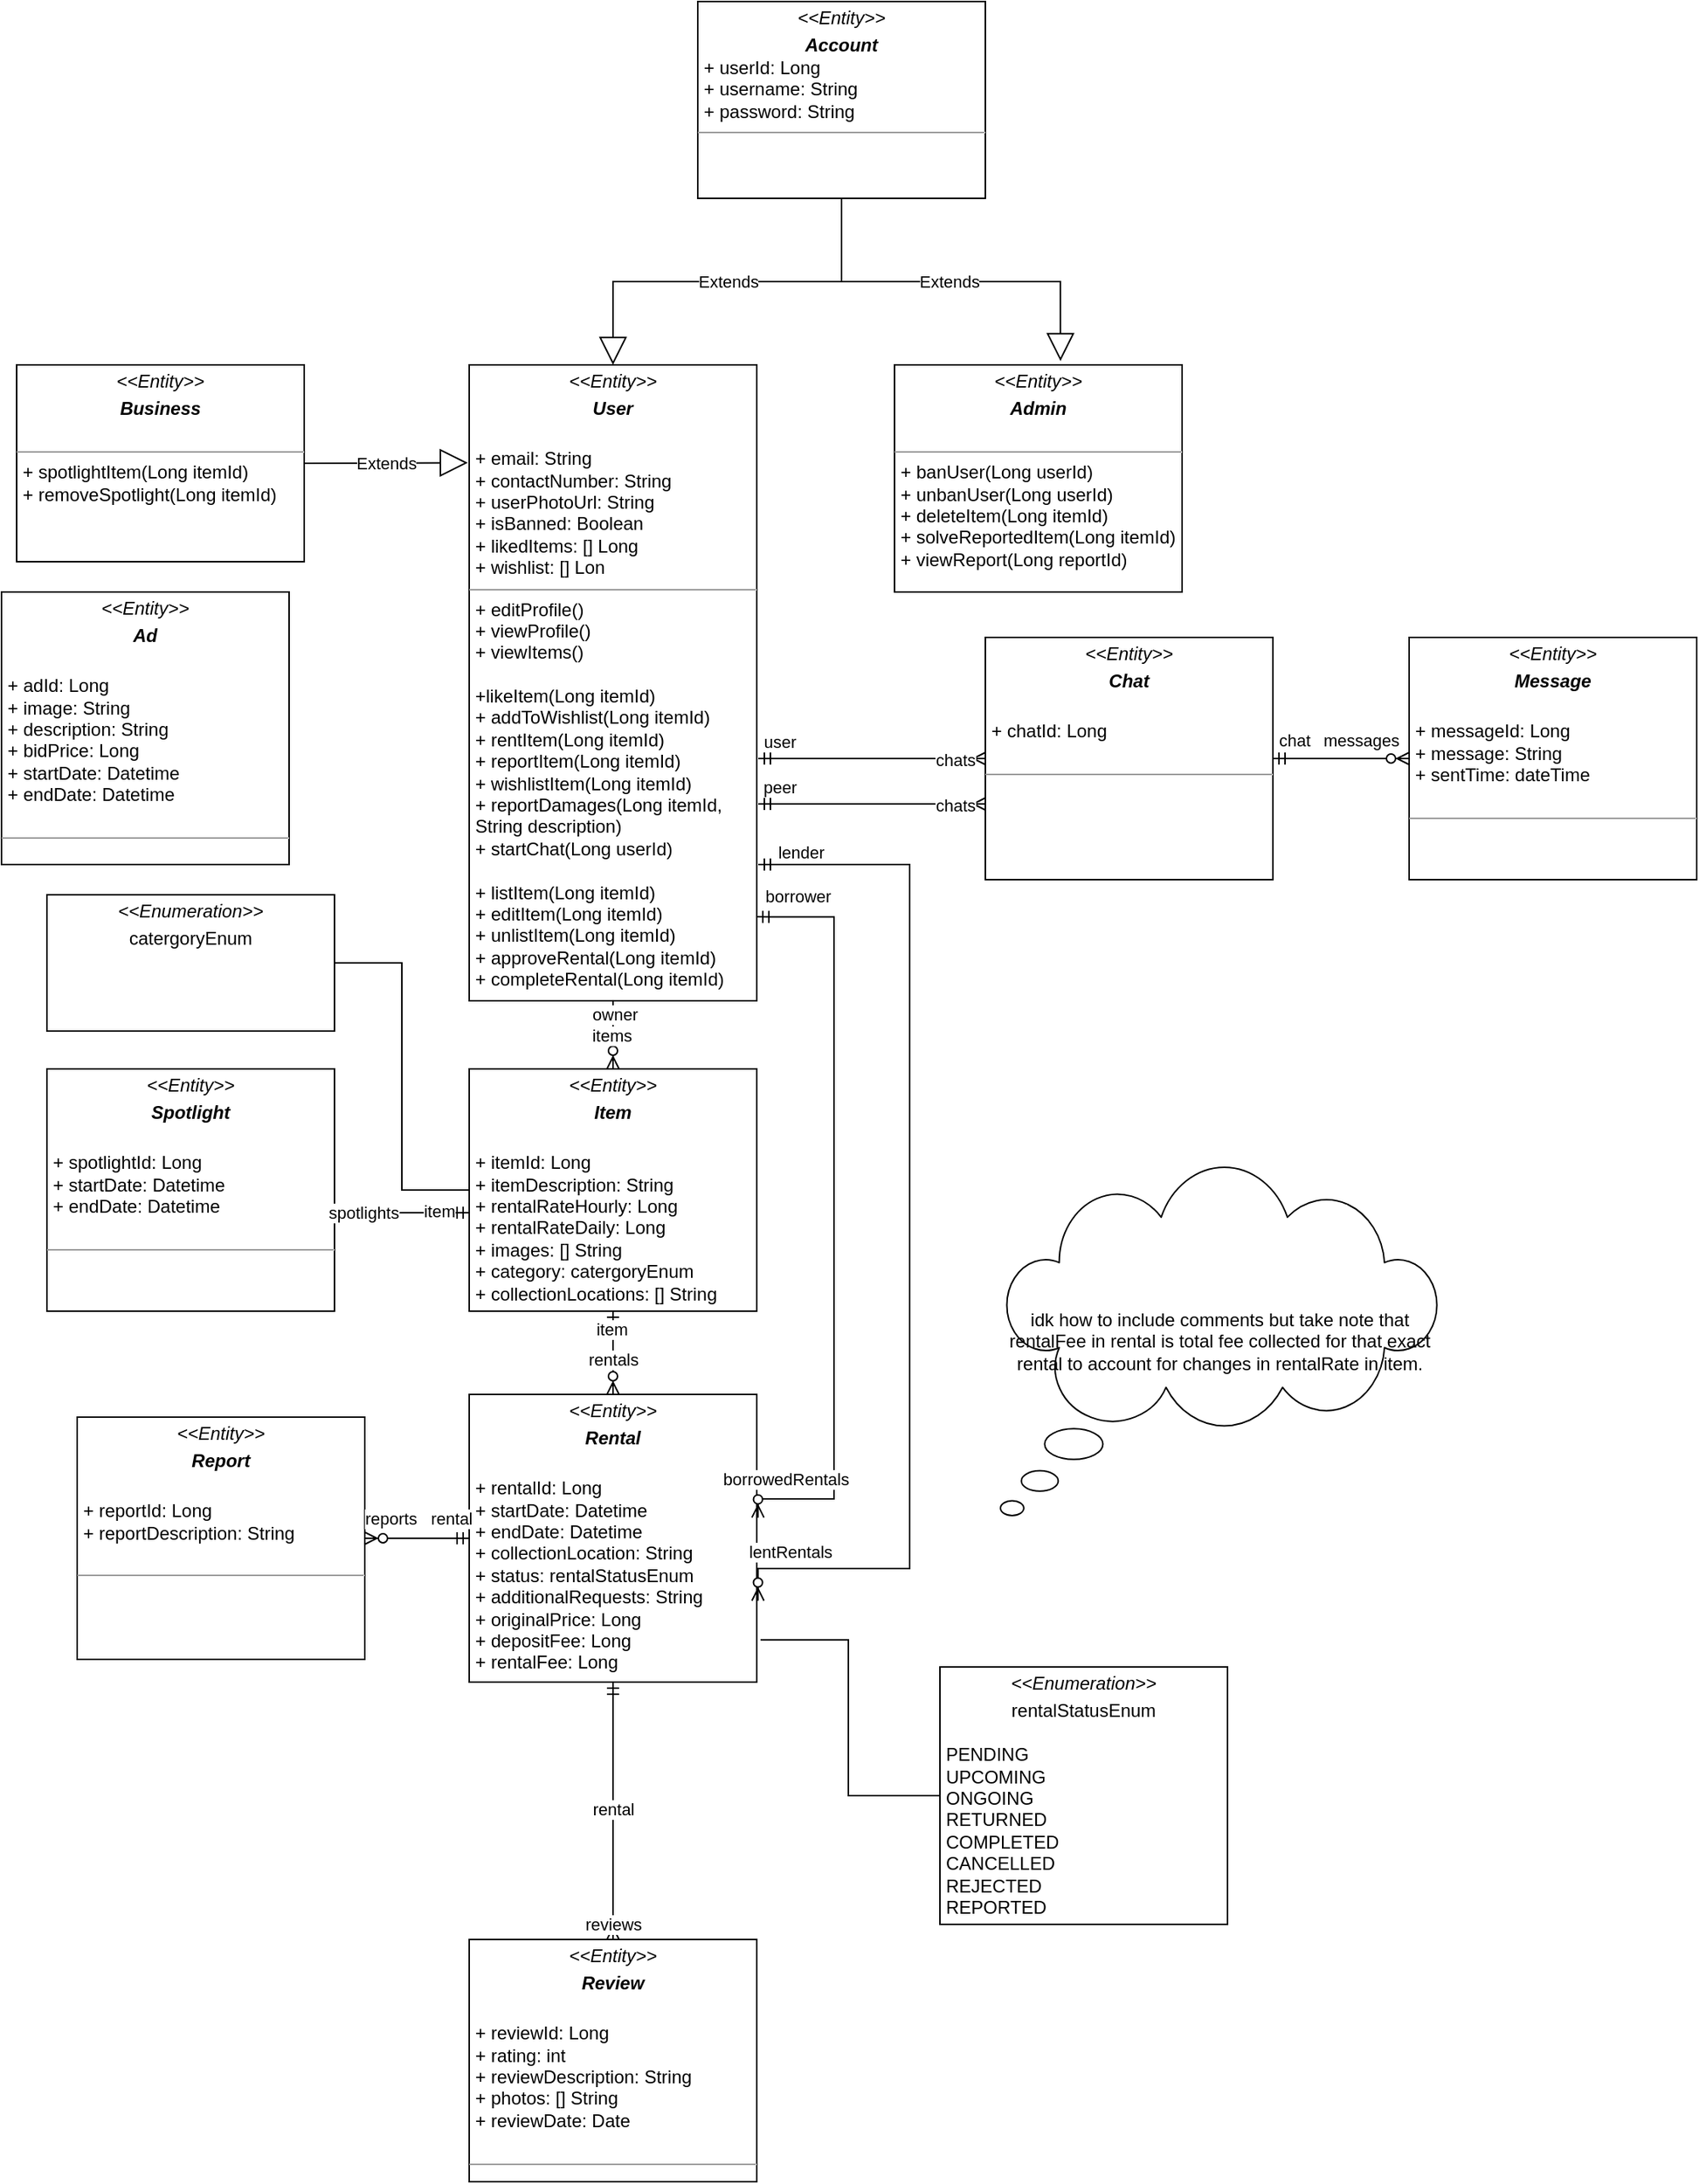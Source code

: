 <mxfile version="21.7.1" type="github">
  <diagram id="C5RBs43oDa-KdzZeNtuy" name="Page-1">
    <mxGraphModel dx="1674" dy="1965" grid="1" gridSize="10" guides="1" tooltips="1" connect="1" arrows="1" fold="1" page="1" pageScale="1" pageWidth="827" pageHeight="1169" math="0" shadow="0">
      <root>
        <mxCell id="WIyWlLk6GJQsqaUBKTNV-0" />
        <mxCell id="WIyWlLk6GJQsqaUBKTNV-1" parent="WIyWlLk6GJQsqaUBKTNV-0" />
        <mxCell id="IoAoWeGx2JLnAM5umBNJ-0" value="&lt;p style=&quot;margin:0px;margin-top:4px;text-align:center;&quot;&gt;&lt;i&gt;&amp;lt;&amp;lt;Entity&amp;gt;&amp;gt;&lt;/i&gt;&lt;/p&gt;&lt;p style=&quot;margin:0px;margin-top:4px;text-align:center;&quot;&gt;&lt;i&gt;&lt;b&gt;User&lt;/b&gt;&lt;/i&gt;&lt;br&gt;&lt;/p&gt;&lt;p style=&quot;margin:0px;margin-top:4px;text-align:center;&quot;&gt;&lt;br&gt;&lt;/p&gt;&lt;p style=&quot;margin:0px;margin-left:4px;&quot;&gt;+ email: String&lt;/p&gt;&lt;p style=&quot;margin:0px;margin-left:4px;&quot;&gt;+ contactNumber: String&lt;/p&gt;&lt;p style=&quot;margin:0px;margin-left:4px;&quot;&gt;+ userPhotoUrl: String&lt;/p&gt;&lt;p style=&quot;margin:0px;margin-left:4px;&quot;&gt;+ isBanned: Boolean&lt;/p&gt;&lt;p style=&quot;margin:0px;margin-left:4px;&quot;&gt;+ likedItems: [] Long&lt;/p&gt;&lt;p style=&quot;margin:0px;margin-left:4px;&quot;&gt;+ wishlist: [] Lon&lt;/p&gt;&lt;hr size=&quot;1&quot;&gt;&lt;p style=&quot;margin:0px;margin-left:4px;&quot;&gt;+ editProfile()&lt;/p&gt;&lt;p style=&quot;margin:0px;margin-left:4px;&quot;&gt;+ viewProfile()&lt;/p&gt;&lt;p style=&quot;margin:0px;margin-left:4px;&quot;&gt;+ viewItems()&lt;/p&gt;&lt;p style=&quot;margin:0px;margin-left:4px;&quot;&gt;&lt;br&gt;&lt;/p&gt;&lt;p style=&quot;margin:0px;margin-left:4px;&quot;&gt;+likeItem(Long itemId)&lt;/p&gt;&lt;p style=&quot;margin:0px;margin-left:4px;&quot;&gt;+ addToWishlist(Long itemId)&lt;/p&gt;&lt;p style=&quot;margin:0px;margin-left:4px;&quot;&gt;+ rentItem(Long itemId)&lt;/p&gt;&lt;p style=&quot;margin:0px;margin-left:4px;&quot;&gt;+ reportItem(Long itemId)&lt;/p&gt;&lt;p style=&quot;margin:0px;margin-left:4px;&quot;&gt;+ wishlistItem(Long itemId)&lt;/p&gt;&lt;p style=&quot;margin:0px;margin-left:4px;&quot;&gt;+ reportDamages(Long itemId, String description)&lt;/p&gt;&lt;p style=&quot;margin:0px;margin-left:4px;&quot;&gt;+ startChat(Long userId)&lt;/p&gt;&lt;p style=&quot;margin:0px;margin-left:4px;&quot;&gt;&lt;br&gt;&lt;/p&gt;&lt;p style=&quot;margin:0px;margin-left:4px;&quot;&gt;+ listItem(Long itemId)&lt;/p&gt;&lt;p style=&quot;margin:0px;margin-left:4px;&quot;&gt;+ editItem(Long itemId)&lt;/p&gt;&lt;p style=&quot;margin:0px;margin-left:4px;&quot;&gt;+ unlistItem(Long itemId)&lt;/p&gt;&lt;p style=&quot;margin:0px;margin-left:4px;&quot;&gt;+ approveRental(Long itemId)&lt;/p&gt;&lt;p style=&quot;margin:0px;margin-left:4px;&quot;&gt;+ completeRental(Long itemId)&lt;br&gt;&lt;/p&gt;&lt;p style=&quot;margin:0px;margin-left:4px;&quot;&gt;&lt;br&gt;&lt;/p&gt;" style="verticalAlign=top;align=left;overflow=fill;fontSize=12;fontFamily=Helvetica;html=1;whiteSpace=wrap;" parent="WIyWlLk6GJQsqaUBKTNV-1" vertex="1">
          <mxGeometry x="319" y="40" width="190" height="420" as="geometry" />
        </mxCell>
        <mxCell id="IoAoWeGx2JLnAM5umBNJ-1" value="&lt;p style=&quot;margin:0px;margin-top:4px;text-align:center;&quot;&gt;&lt;i&gt;&amp;lt;&amp;lt;Entity&amp;gt;&amp;gt;&lt;/i&gt;&lt;/p&gt;&lt;p style=&quot;margin:0px;margin-top:4px;text-align:center;&quot;&gt;&lt;i&gt;&lt;b&gt;Business&lt;/b&gt;&lt;/i&gt;&lt;br&gt;&lt;/p&gt;&lt;p style=&quot;margin:0px;margin-left:4px;&quot;&gt;&lt;br&gt;&lt;/p&gt;&lt;hr size=&quot;1&quot;&gt;&lt;p style=&quot;margin:0px;margin-left:4px;&quot;&gt;+ spotlightItem(Long itemId)&amp;nbsp;&lt;/p&gt;&lt;p style=&quot;margin:0px;margin-left:4px;&quot;&gt;+ removeSpotlight(Long itemId)&lt;/p&gt;&lt;p style=&quot;margin:0px;margin-left:4px;&quot;&gt;&lt;br&gt;&lt;/p&gt;" style="verticalAlign=top;align=left;overflow=fill;fontSize=12;fontFamily=Helvetica;html=1;whiteSpace=wrap;" parent="WIyWlLk6GJQsqaUBKTNV-1" vertex="1">
          <mxGeometry x="20" y="40" width="190" height="130" as="geometry" />
        </mxCell>
        <mxCell id="IoAoWeGx2JLnAM5umBNJ-2" value="Extends" style="endArrow=block;endSize=16;endFill=0;html=1;rounded=0;exitX=1;exitY=0.5;exitDx=0;exitDy=0;entryX=-0.005;entryY=0.154;entryDx=0;entryDy=0;entryPerimeter=0;" parent="WIyWlLk6GJQsqaUBKTNV-1" source="IoAoWeGx2JLnAM5umBNJ-1" target="IoAoWeGx2JLnAM5umBNJ-0" edge="1">
          <mxGeometry width="160" relative="1" as="geometry">
            <mxPoint x="220" y="104.71" as="sourcePoint" />
            <mxPoint x="380" y="104.71" as="targetPoint" />
          </mxGeometry>
        </mxCell>
        <mxCell id="IoAoWeGx2JLnAM5umBNJ-7" value="&lt;p style=&quot;margin:0px;margin-top:4px;text-align:center;&quot;&gt;&lt;i&gt;&amp;lt;&amp;lt;Entity&amp;gt;&amp;gt;&lt;/i&gt;&lt;/p&gt;&lt;p style=&quot;margin:0px;margin-top:4px;text-align:center;&quot;&gt;&lt;i&gt;&lt;b&gt;Account&lt;/b&gt;&lt;/i&gt;&lt;br&gt;&lt;/p&gt;&lt;p style=&quot;border-color: var(--border-color); margin: 0px 0px 0px 4px;&quot;&gt;+ userId: Long&lt;br style=&quot;border-color: var(--border-color);&quot;&gt;+ username: String&lt;/p&gt;&lt;p style=&quot;border-color: var(--border-color); margin: 0px 0px 0px 4px;&quot;&gt;+ password: String&lt;/p&gt;&lt;hr size=&quot;1&quot;&gt;&lt;p style=&quot;margin:0px;margin-left:4px;&quot;&gt;&lt;br&gt;&lt;/p&gt;" style="verticalAlign=top;align=left;overflow=fill;fontSize=12;fontFamily=Helvetica;html=1;whiteSpace=wrap;" parent="WIyWlLk6GJQsqaUBKTNV-1" vertex="1">
          <mxGeometry x="470" y="-200" width="190" height="130" as="geometry" />
        </mxCell>
        <mxCell id="IoAoWeGx2JLnAM5umBNJ-8" value="Extends" style="endArrow=block;endSize=16;endFill=0;html=1;rounded=0;exitX=0.5;exitY=1;exitDx=0;exitDy=0;entryX=0.5;entryY=0;entryDx=0;entryDy=0;edgeStyle=orthogonalEdgeStyle;" parent="WIyWlLk6GJQsqaUBKTNV-1" source="IoAoWeGx2JLnAM5umBNJ-7" target="IoAoWeGx2JLnAM5umBNJ-0" edge="1">
          <mxGeometry width="160" relative="1" as="geometry">
            <mxPoint x="600" y="60" as="sourcePoint" />
            <mxPoint x="760" y="60" as="targetPoint" />
            <Array as="points">
              <mxPoint x="565" y="-15" />
              <mxPoint x="414" y="-15" />
            </Array>
          </mxGeometry>
        </mxCell>
        <mxCell id="IoAoWeGx2JLnAM5umBNJ-10" value="&lt;p style=&quot;margin:0px;margin-top:4px;text-align:center;&quot;&gt;&lt;i&gt;&amp;lt;&amp;lt;Entity&amp;gt;&amp;gt;&lt;/i&gt;&lt;/p&gt;&lt;p style=&quot;margin:0px;margin-top:4px;text-align:center;&quot;&gt;&lt;i&gt;&lt;b&gt;Admin&lt;/b&gt;&lt;/i&gt;&lt;br&gt;&lt;/p&gt;&lt;p style=&quot;border-color: var(--border-color); margin: 0px 0px 0px 4px;&quot;&gt;&lt;br&gt;&lt;/p&gt;&lt;hr size=&quot;1&quot;&gt;&lt;p style=&quot;margin:0px;margin-left:4px;&quot;&gt;+ banUser(Long userId)&lt;/p&gt;&lt;p style=&quot;margin:0px;margin-left:4px;&quot;&gt;+ unbanUser(Long userId)&lt;/p&gt;&lt;p style=&quot;margin:0px;margin-left:4px;&quot;&gt;+ deleteItem(Long itemId)&lt;/p&gt;&lt;p style=&quot;margin:0px;margin-left:4px;&quot;&gt;+ solveReportedItem(Long itemId)&lt;/p&gt;&lt;p style=&quot;margin:0px;margin-left:4px;&quot;&gt;+ viewReport(Long reportId)&lt;/p&gt;" style="verticalAlign=top;align=left;overflow=fill;fontSize=12;fontFamily=Helvetica;html=1;whiteSpace=wrap;" parent="WIyWlLk6GJQsqaUBKTNV-1" vertex="1">
          <mxGeometry x="600" y="40" width="190" height="150" as="geometry" />
        </mxCell>
        <mxCell id="IoAoWeGx2JLnAM5umBNJ-12" value="Extends" style="endArrow=block;endSize=16;endFill=0;html=1;rounded=0;exitX=0.5;exitY=1;exitDx=0;exitDy=0;edgeStyle=orthogonalEdgeStyle;entryX=0.577;entryY=-0.017;entryDx=0;entryDy=0;entryPerimeter=0;" parent="WIyWlLk6GJQsqaUBKTNV-1" source="IoAoWeGx2JLnAM5umBNJ-7" target="IoAoWeGx2JLnAM5umBNJ-10" edge="1">
          <mxGeometry width="160" relative="1" as="geometry">
            <mxPoint x="614" y="-60" as="sourcePoint" />
            <mxPoint x="910" y="-80" as="targetPoint" />
          </mxGeometry>
        </mxCell>
        <mxCell id="IoAoWeGx2JLnAM5umBNJ-15" value="&lt;p style=&quot;margin:0px;margin-top:4px;text-align:center;&quot;&gt;&lt;i&gt;&amp;lt;&amp;lt;Entity&amp;gt;&amp;gt;&lt;/i&gt;&lt;/p&gt;&lt;p style=&quot;margin:0px;margin-top:4px;text-align:center;&quot;&gt;&lt;i&gt;&lt;b&gt;Item&lt;/b&gt;&lt;/i&gt;&lt;br&gt;&lt;/p&gt;&lt;p style=&quot;margin:0px;margin-top:4px;text-align:center;&quot;&gt;&lt;br&gt;&lt;/p&gt;&lt;p style=&quot;margin:0px;margin-left:4px;&quot;&gt;+ itemId: Long&lt;br&gt;&lt;/p&gt;&lt;p style=&quot;margin:0px;margin-left:4px;&quot;&gt;+ itemDescription: String&lt;/p&gt;&lt;p style=&quot;margin:0px;margin-left:4px;&quot;&gt;+ rentalRateHourly: Long&lt;/p&gt;&lt;p style=&quot;margin:0px;margin-left:4px;&quot;&gt;+ rentalRateDaily: Long&lt;/p&gt;&lt;p style=&quot;margin:0px;margin-left:4px;&quot;&gt;+ images: [] String&lt;/p&gt;&lt;p style=&quot;margin:0px;margin-left:4px;&quot;&gt;+ category: catergoryEnum&lt;/p&gt;&lt;p style=&quot;margin:0px;margin-left:4px;&quot;&gt;+ collectionLocations: [] String&lt;/p&gt;&lt;p style=&quot;margin:0px;margin-left:4px;&quot;&gt;&lt;br&gt;&lt;/p&gt;&lt;p style=&quot;margin:0px;margin-left:4px;&quot;&gt;&lt;br&gt;&lt;/p&gt;&lt;hr size=&quot;1&quot;&gt;&lt;p style=&quot;margin:0px;margin-left:4px;&quot;&gt;&lt;br&gt;&lt;/p&gt;" style="verticalAlign=top;align=left;overflow=fill;fontSize=12;fontFamily=Helvetica;html=1;whiteSpace=wrap;" parent="WIyWlLk6GJQsqaUBKTNV-1" vertex="1">
          <mxGeometry x="319" y="505" width="190" height="160" as="geometry" />
        </mxCell>
        <mxCell id="IoAoWeGx2JLnAM5umBNJ-16" value="" style="fontSize=12;html=1;endArrow=ERzeroToMany;startArrow=ERmandOne;rounded=0;exitX=0.5;exitY=1;exitDx=0;exitDy=0;" parent="WIyWlLk6GJQsqaUBKTNV-1" source="IoAoWeGx2JLnAM5umBNJ-0" target="IoAoWeGx2JLnAM5umBNJ-15" edge="1">
          <mxGeometry width="100" height="100" relative="1" as="geometry">
            <mxPoint x="580" y="540" as="sourcePoint" />
            <mxPoint x="480" y="460" as="targetPoint" />
          </mxGeometry>
        </mxCell>
        <mxCell id="hqVbojERAOvoJ-H1Dq5f-6" value="owner" style="edgeLabel;html=1;align=center;verticalAlign=middle;resizable=0;points=[];" parent="IoAoWeGx2JLnAM5umBNJ-16" vertex="1" connectable="0">
          <mxGeometry x="-0.59" y="1" relative="1" as="geometry">
            <mxPoint as="offset" />
          </mxGeometry>
        </mxCell>
        <mxCell id="hqVbojERAOvoJ-H1Dq5f-7" value="items" style="edgeLabel;html=1;align=center;verticalAlign=middle;resizable=0;points=[];" parent="IoAoWeGx2JLnAM5umBNJ-16" vertex="1" connectable="0">
          <mxGeometry x="0.032" y="-1" relative="1" as="geometry">
            <mxPoint as="offset" />
          </mxGeometry>
        </mxCell>
        <mxCell id="IoAoWeGx2JLnAM5umBNJ-17" value="" style="fontSize=12;html=1;endArrow=ERzeroToMany;startArrow=ERmandOne;rounded=0;exitX=0.5;exitY=1;exitDx=0;exitDy=0;entryX=0.5;entryY=0;entryDx=0;entryDy=0;" parent="WIyWlLk6GJQsqaUBKTNV-1" source="IoAoWeGx2JLnAM5umBNJ-19" target="IoAoWeGx2JLnAM5umBNJ-18" edge="1">
          <mxGeometry width="100" height="100" relative="1" as="geometry">
            <mxPoint x="130" y="540" as="sourcePoint" />
            <mxPoint x="230" y="440" as="targetPoint" />
          </mxGeometry>
        </mxCell>
        <mxCell id="hqVbojERAOvoJ-H1Dq5f-0" value="rental" style="edgeLabel;html=1;align=center;verticalAlign=middle;resizable=0;points=[];" parent="IoAoWeGx2JLnAM5umBNJ-17" vertex="1" connectable="0">
          <mxGeometry x="-0.566" relative="1" as="geometry">
            <mxPoint y="47" as="offset" />
          </mxGeometry>
        </mxCell>
        <mxCell id="hqVbojERAOvoJ-H1Dq5f-1" value="reviews" style="edgeLabel;html=1;align=center;verticalAlign=middle;resizable=0;points=[];" parent="IoAoWeGx2JLnAM5umBNJ-17" vertex="1" connectable="0">
          <mxGeometry x="0.372" relative="1" as="geometry">
            <mxPoint y="43" as="offset" />
          </mxGeometry>
        </mxCell>
        <mxCell id="IoAoWeGx2JLnAM5umBNJ-18" value="&lt;p style=&quot;margin:0px;margin-top:4px;text-align:center;&quot;&gt;&lt;i&gt;&amp;lt;&amp;lt;Entity&amp;gt;&amp;gt;&lt;/i&gt;&lt;/p&gt;&lt;p style=&quot;margin:0px;margin-top:4px;text-align:center;&quot;&gt;&lt;b&gt;&lt;i&gt;Review&lt;/i&gt;&lt;/b&gt;&lt;/p&gt;&lt;p style=&quot;margin:0px;margin-top:4px;text-align:center;&quot;&gt;&lt;b&gt;&lt;i&gt;&lt;br&gt;&lt;/i&gt;&lt;/b&gt;&lt;/p&gt;&lt;p style=&quot;margin:0px;margin-left:4px;&quot;&gt;+ reviewId: Long&lt;br&gt;&lt;/p&gt;&lt;p style=&quot;margin:0px;margin-left:4px;&quot;&gt;+ rating: int&lt;/p&gt;&lt;p style=&quot;margin:0px;margin-left:4px;&quot;&gt;+ reviewDescription: String&lt;/p&gt;&lt;p style=&quot;margin:0px;margin-left:4px;&quot;&gt;+ photos: [] String&lt;/p&gt;&lt;p style=&quot;margin:0px;margin-left:4px;&quot;&gt;+ reviewDate: Date&lt;/p&gt;&lt;p style=&quot;margin:0px;margin-left:4px;&quot;&gt;&lt;br&gt;&lt;/p&gt;&lt;hr size=&quot;1&quot;&gt;&lt;p style=&quot;margin:0px;margin-left:4px;&quot;&gt;&lt;br&gt;&lt;/p&gt;" style="verticalAlign=top;align=left;overflow=fill;fontSize=12;fontFamily=Helvetica;html=1;whiteSpace=wrap;" parent="WIyWlLk6GJQsqaUBKTNV-1" vertex="1">
          <mxGeometry x="319" y="1080" width="190" height="160" as="geometry" />
        </mxCell>
        <mxCell id="IoAoWeGx2JLnAM5umBNJ-19" value="&lt;p style=&quot;margin:0px;margin-top:4px;text-align:center;&quot;&gt;&lt;i&gt;&amp;lt;&amp;lt;Entity&amp;gt;&amp;gt;&lt;/i&gt;&lt;/p&gt;&lt;p style=&quot;margin:0px;margin-top:4px;text-align:center;&quot;&gt;&lt;b&gt;&lt;i&gt;Rental&lt;/i&gt;&lt;/b&gt;&lt;/p&gt;&lt;p style=&quot;margin:0px;margin-top:4px;text-align:center;&quot;&gt;&lt;b&gt;&lt;i&gt;&lt;br&gt;&lt;/i&gt;&lt;/b&gt;&lt;/p&gt;&lt;p style=&quot;margin:0px;margin-left:4px;&quot;&gt;+ rentalId: Long&lt;/p&gt;&lt;p style=&quot;margin:0px;margin-left:4px;&quot;&gt;&lt;span style=&quot;background-color: initial;&quot;&gt;+ startDate: Datetime&lt;/span&gt;&lt;br&gt;&lt;/p&gt;&lt;p style=&quot;margin:0px;margin-left:4px;&quot;&gt;+ endDate: Datetime&lt;br&gt;&lt;/p&gt;&lt;p style=&quot;margin:0px;margin-left:4px;&quot;&gt;+ collectionLocation: String&lt;/p&gt;&lt;p style=&quot;margin:0px;margin-left:4px;&quot;&gt;+ status: rentalStatusEnum&lt;/p&gt;&lt;p style=&quot;border-color: var(--border-color); margin: 0px 0px 0px 4px;&quot;&gt;+ additionalRequests: String&lt;/p&gt;&lt;p style=&quot;border-color: var(--border-color); margin: 0px 0px 0px 4px;&quot;&gt;+ originalPrice: Long&lt;/p&gt;&lt;p style=&quot;border-color: var(--border-color); margin: 0px 0px 0px 4px;&quot;&gt;+ depositFee: Long&lt;/p&gt;&lt;p style=&quot;border-color: var(--border-color); margin: 0px 0px 0px 4px;&quot;&gt;+ rentalFee: Long&lt;/p&gt;&lt;p style=&quot;border-color: var(--border-color); margin: 0px 0px 0px 4px;&quot;&gt;&lt;br&gt;&lt;/p&gt;&lt;div&gt;&lt;br&gt;&lt;/div&gt;&lt;hr size=&quot;1&quot;&gt;&lt;p style=&quot;margin:0px;margin-left:4px;&quot;&gt;&lt;br&gt;&lt;/p&gt;" style="verticalAlign=top;align=left;overflow=fill;fontSize=12;fontFamily=Helvetica;html=1;whiteSpace=wrap;" parent="WIyWlLk6GJQsqaUBKTNV-1" vertex="1">
          <mxGeometry x="319" y="720" width="190" height="190" as="geometry" />
        </mxCell>
        <mxCell id="IoAoWeGx2JLnAM5umBNJ-21" value="&lt;p style=&quot;margin:0px;margin-top:4px;text-align:center;&quot;&gt;&lt;i&gt;&amp;lt;&amp;lt;Enumeration&amp;gt;&amp;gt;&lt;/i&gt;&lt;/p&gt;&lt;p style=&quot;margin:0px;margin-top:4px;text-align:center;&quot;&gt;catergoryEnum&lt;br&gt;&lt;/p&gt;&lt;p style=&quot;margin:0px;margin-left:4px;&quot;&gt;&lt;br&gt;&lt;/p&gt;&lt;p style=&quot;margin:0px;margin-left:4px;&quot;&gt;&lt;br&gt;&lt;/p&gt;" style="verticalAlign=top;align=left;overflow=fill;fontSize=12;fontFamily=Helvetica;html=1;whiteSpace=wrap;" parent="WIyWlLk6GJQsqaUBKTNV-1" vertex="1">
          <mxGeometry x="40" y="390" width="190" height="90" as="geometry" />
        </mxCell>
        <mxCell id="IoAoWeGx2JLnAM5umBNJ-22" value="&lt;p style=&quot;margin:0px;margin-top:4px;text-align:center;&quot;&gt;&lt;i&gt;&amp;lt;&amp;lt;Enumeration&amp;gt;&amp;gt;&lt;/i&gt;&lt;/p&gt;&lt;p style=&quot;margin:0px;margin-top:4px;text-align:center;&quot;&gt;rentalStatusEnum&lt;/p&gt;&lt;p style=&quot;margin:0px;margin-left:4px;&quot;&gt;&lt;br&gt;&lt;/p&gt;&lt;p style=&quot;margin:0px;margin-left:4px;&quot;&gt;PENDING&lt;/p&gt;&lt;p style=&quot;margin:0px;margin-left:4px;&quot;&gt;UPCOMING&lt;/p&gt;&lt;p style=&quot;margin:0px;margin-left:4px;&quot;&gt;ONGOING&lt;/p&gt;&lt;p style=&quot;margin:0px;margin-left:4px;&quot;&gt;RETURNED&lt;/p&gt;&lt;p style=&quot;margin:0px;margin-left:4px;&quot;&gt;COMPLETED&lt;/p&gt;&lt;p style=&quot;margin:0px;margin-left:4px;&quot;&gt;CANCELLED&lt;br&gt;&lt;/p&gt;&lt;p style=&quot;margin:0px;margin-left:4px;&quot;&gt;REJECTED&lt;/p&gt;&lt;p style=&quot;margin:0px;margin-left:4px;&quot;&gt;REPORTED&lt;/p&gt;" style="verticalAlign=top;align=left;overflow=fill;fontSize=12;fontFamily=Helvetica;html=1;whiteSpace=wrap;" parent="WIyWlLk6GJQsqaUBKTNV-1" vertex="1">
          <mxGeometry x="630" y="900" width="190" height="170" as="geometry" />
        </mxCell>
        <mxCell id="IoAoWeGx2JLnAM5umBNJ-24" value="" style="fontSize=12;html=1;endArrow=ERzeroToMany;startArrow=ERmandOne;rounded=0;exitX=0.5;exitY=1;exitDx=0;exitDy=0;entryX=0.5;entryY=0;entryDx=0;entryDy=0;" parent="WIyWlLk6GJQsqaUBKTNV-1" source="IoAoWeGx2JLnAM5umBNJ-15" target="IoAoWeGx2JLnAM5umBNJ-19" edge="1">
          <mxGeometry width="100" height="100" relative="1" as="geometry">
            <mxPoint x="329" y="570" as="sourcePoint" />
            <mxPoint x="240" y="570" as="targetPoint" />
          </mxGeometry>
        </mxCell>
        <mxCell id="hqVbojERAOvoJ-H1Dq5f-4" value="item" style="edgeLabel;html=1;align=center;verticalAlign=middle;resizable=0;points=[];" parent="IoAoWeGx2JLnAM5umBNJ-24" vertex="1" connectable="0">
          <mxGeometry x="-0.57" y="-1" relative="1" as="geometry">
            <mxPoint as="offset" />
          </mxGeometry>
        </mxCell>
        <mxCell id="hqVbojERAOvoJ-H1Dq5f-5" value="rentals" style="edgeLabel;html=1;align=center;verticalAlign=middle;resizable=0;points=[];" parent="IoAoWeGx2JLnAM5umBNJ-24" vertex="1" connectable="0">
          <mxGeometry x="0.157" relative="1" as="geometry">
            <mxPoint as="offset" />
          </mxGeometry>
        </mxCell>
        <mxCell id="IoAoWeGx2JLnAM5umBNJ-25" value="&lt;p style=&quot;margin:0px;margin-top:4px;text-align:center;&quot;&gt;&lt;i&gt;&amp;lt;&amp;lt;Entity&amp;gt;&amp;gt;&lt;/i&gt;&lt;/p&gt;&lt;p style=&quot;margin:0px;margin-top:4px;text-align:center;&quot;&gt;&lt;i&gt;&lt;b&gt;Report&lt;/b&gt;&lt;/i&gt;&lt;br&gt;&lt;/p&gt;&lt;p style=&quot;margin:0px;margin-top:4px;text-align:center;&quot;&gt;&lt;br&gt;&lt;/p&gt;&lt;p style=&quot;margin:0px;margin-left:4px;&quot;&gt;+ reportId: Long&lt;br&gt;&lt;/p&gt;&lt;p style=&quot;margin:0px;margin-left:4px;&quot;&gt;+ reportDescription: String&lt;/p&gt;&lt;p style=&quot;margin:0px;margin-left:4px;&quot;&gt;&lt;br&gt;&lt;/p&gt;&lt;hr size=&quot;1&quot;&gt;&lt;p style=&quot;margin:0px;margin-left:4px;&quot;&gt;&lt;br&gt;&lt;/p&gt;" style="verticalAlign=top;align=left;overflow=fill;fontSize=12;fontFamily=Helvetica;html=1;whiteSpace=wrap;" parent="WIyWlLk6GJQsqaUBKTNV-1" vertex="1">
          <mxGeometry x="60" y="735" width="190" height="160" as="geometry" />
        </mxCell>
        <mxCell id="IoAoWeGx2JLnAM5umBNJ-26" value="" style="fontSize=12;html=1;endArrow=ERzeroToMany;startArrow=ERmandOne;rounded=0;exitX=0;exitY=0.5;exitDx=0;exitDy=0;entryX=1;entryY=0.5;entryDx=0;entryDy=0;" parent="WIyWlLk6GJQsqaUBKTNV-1" source="IoAoWeGx2JLnAM5umBNJ-19" target="IoAoWeGx2JLnAM5umBNJ-25" edge="1">
          <mxGeometry width="100" height="100" relative="1" as="geometry">
            <mxPoint x="519" y="810" as="sourcePoint" />
            <mxPoint x="570" y="810" as="targetPoint" />
          </mxGeometry>
        </mxCell>
        <mxCell id="hqVbojERAOvoJ-H1Dq5f-2" value="rental" style="edgeLabel;html=1;align=center;verticalAlign=middle;resizable=0;points=[];" parent="IoAoWeGx2JLnAM5umBNJ-26" vertex="1" connectable="0">
          <mxGeometry x="-0.632" y="1" relative="1" as="geometry">
            <mxPoint y="-14" as="offset" />
          </mxGeometry>
        </mxCell>
        <mxCell id="hqVbojERAOvoJ-H1Dq5f-3" value="reports" style="edgeLabel;html=1;align=center;verticalAlign=middle;resizable=0;points=[];" parent="IoAoWeGx2JLnAM5umBNJ-26" vertex="1" connectable="0">
          <mxGeometry x="0.513" y="-1" relative="1" as="geometry">
            <mxPoint y="-12" as="offset" />
          </mxGeometry>
        </mxCell>
        <mxCell id="IoAoWeGx2JLnAM5umBNJ-27" value="" style="endArrow=none;html=1;rounded=0;entryX=0;entryY=0.5;entryDx=0;entryDy=0;exitX=1;exitY=0.5;exitDx=0;exitDy=0;edgeStyle=orthogonalEdgeStyle;" parent="WIyWlLk6GJQsqaUBKTNV-1" source="IoAoWeGx2JLnAM5umBNJ-21" target="IoAoWeGx2JLnAM5umBNJ-15" edge="1">
          <mxGeometry relative="1" as="geometry">
            <mxPoint x="360" y="420" as="sourcePoint" />
            <mxPoint x="520" y="420" as="targetPoint" />
          </mxGeometry>
        </mxCell>
        <mxCell id="IoAoWeGx2JLnAM5umBNJ-29" value="" style="edgeStyle=orthogonalEdgeStyle;fontSize=12;html=1;endArrow=ERzeroToMany;startArrow=ERmandOne;rounded=0;exitX=1;exitY=0.868;exitDx=0;exitDy=0;exitPerimeter=0;entryX=1.004;entryY=0.428;entryDx=0;entryDy=0;entryPerimeter=0;" parent="WIyWlLk6GJQsqaUBKTNV-1" source="IoAoWeGx2JLnAM5umBNJ-0" target="IoAoWeGx2JLnAM5umBNJ-19" edge="1">
          <mxGeometry width="100" height="100" relative="1" as="geometry">
            <mxPoint x="390" y="610" as="sourcePoint" />
            <mxPoint x="690" y="580" as="targetPoint" />
            <Array as="points">
              <mxPoint x="560" y="405" />
              <mxPoint x="560" y="789" />
            </Array>
          </mxGeometry>
        </mxCell>
        <mxCell id="IoAoWeGx2JLnAM5umBNJ-30" value="borrower" style="edgeLabel;html=1;align=center;verticalAlign=middle;resizable=0;points=[];" parent="IoAoWeGx2JLnAM5umBNJ-29" vertex="1" connectable="0">
          <mxGeometry x="-0.892" y="3" relative="1" as="geometry">
            <mxPoint y="-11" as="offset" />
          </mxGeometry>
        </mxCell>
        <mxCell id="IoAoWeGx2JLnAM5umBNJ-31" value="borrowedRentals" style="edgeLabel;html=1;align=center;verticalAlign=middle;resizable=0;points=[];" parent="IoAoWeGx2JLnAM5umBNJ-29" vertex="1" connectable="0">
          <mxGeometry x="0.878" y="-1" relative="1" as="geometry">
            <mxPoint y="-12" as="offset" />
          </mxGeometry>
        </mxCell>
        <mxCell id="IoAoWeGx2JLnAM5umBNJ-35" value="" style="edgeStyle=orthogonalEdgeStyle;fontSize=12;html=1;endArrow=ERzeroToMany;startArrow=ERmandOne;rounded=0;entryX=1.004;entryY=0.717;entryDx=0;entryDy=0;entryPerimeter=0;" parent="WIyWlLk6GJQsqaUBKTNV-1" target="IoAoWeGx2JLnAM5umBNJ-19" edge="1">
          <mxGeometry width="100" height="100" relative="1" as="geometry">
            <mxPoint x="510" y="370" as="sourcePoint" />
            <mxPoint x="790" y="620" as="targetPoint" />
            <Array as="points">
              <mxPoint x="610" y="370" />
              <mxPoint x="610" y="835" />
            </Array>
          </mxGeometry>
        </mxCell>
        <mxCell id="IoAoWeGx2JLnAM5umBNJ-36" value="lender" style="edgeLabel;html=1;align=center;verticalAlign=middle;resizable=0;points=[];" parent="IoAoWeGx2JLnAM5umBNJ-35" vertex="1" connectable="0">
          <mxGeometry x="-0.905" relative="1" as="geometry">
            <mxPoint x="-5" y="-8" as="offset" />
          </mxGeometry>
        </mxCell>
        <mxCell id="IoAoWeGx2JLnAM5umBNJ-38" value="lentRentals" style="edgeLabel;html=1;align=center;verticalAlign=middle;resizable=0;points=[];" parent="IoAoWeGx2JLnAM5umBNJ-35" vertex="1" connectable="0">
          <mxGeometry x="0.853" y="2" relative="1" as="geometry">
            <mxPoint x="-8" y="-13" as="offset" />
          </mxGeometry>
        </mxCell>
        <mxCell id="IoAoWeGx2JLnAM5umBNJ-39" value="&lt;p style=&quot;margin:0px;margin-top:4px;text-align:center;&quot;&gt;&lt;i&gt;&amp;lt;&amp;lt;Entity&amp;gt;&amp;gt;&lt;/i&gt;&lt;/p&gt;&lt;p style=&quot;margin:0px;margin-top:4px;text-align:center;&quot;&gt;&lt;b&gt;&lt;i&gt;Chat&lt;/i&gt;&lt;/b&gt;&lt;/p&gt;&lt;p style=&quot;margin:0px;margin-top:4px;text-align:center;&quot;&gt;&lt;b&gt;&lt;i&gt;&lt;br&gt;&lt;/i&gt;&lt;/b&gt;&lt;/p&gt;&lt;p style=&quot;margin:0px;margin-left:4px;&quot;&gt;+ chatId: Long&lt;/p&gt;&lt;p style=&quot;margin:0px;margin-left:4px;&quot;&gt;&lt;br&gt;&lt;/p&gt;&lt;hr size=&quot;1&quot;&gt;&lt;p style=&quot;margin:0px;margin-left:4px;&quot;&gt;&lt;br&gt;&lt;/p&gt;" style="verticalAlign=top;align=left;overflow=fill;fontSize=12;fontFamily=Helvetica;html=1;whiteSpace=wrap;" parent="WIyWlLk6GJQsqaUBKTNV-1" vertex="1">
          <mxGeometry x="660" y="220" width="190" height="160" as="geometry" />
        </mxCell>
        <mxCell id="IoAoWeGx2JLnAM5umBNJ-40" value="&lt;p style=&quot;margin:0px;margin-top:4px;text-align:center;&quot;&gt;&lt;i&gt;&amp;lt;&amp;lt;Entity&amp;gt;&amp;gt;&lt;/i&gt;&lt;/p&gt;&lt;p style=&quot;margin:0px;margin-top:4px;text-align:center;&quot;&gt;&lt;b&gt;&lt;i&gt;Message&lt;/i&gt;&lt;/b&gt;&lt;/p&gt;&lt;p style=&quot;margin:0px;margin-top:4px;text-align:center;&quot;&gt;&lt;b&gt;&lt;i&gt;&lt;br&gt;&lt;/i&gt;&lt;/b&gt;&lt;/p&gt;&lt;p style=&quot;margin:0px;margin-left:4px;&quot;&gt;+ messageId: Long&lt;/p&gt;&lt;p style=&quot;margin:0px;margin-left:4px;&quot;&gt;+ message: String&lt;/p&gt;&lt;p style=&quot;margin:0px;margin-left:4px;&quot;&gt;+ sentTime: dateTime&lt;/p&gt;&lt;p style=&quot;margin:0px;margin-left:4px;&quot;&gt;&lt;br&gt;&lt;/p&gt;&lt;hr size=&quot;1&quot;&gt;&lt;p style=&quot;margin:0px;margin-left:4px;&quot;&gt;&lt;br&gt;&lt;/p&gt;" style="verticalAlign=top;align=left;overflow=fill;fontSize=12;fontFamily=Helvetica;html=1;whiteSpace=wrap;" parent="WIyWlLk6GJQsqaUBKTNV-1" vertex="1">
          <mxGeometry x="940" y="220" width="190" height="160" as="geometry" />
        </mxCell>
        <mxCell id="IoAoWeGx2JLnAM5umBNJ-41" value="" style="fontSize=12;html=1;endArrow=ERzeroToMany;startArrow=ERmandOne;rounded=0;exitX=1;exitY=0.5;exitDx=0;exitDy=0;entryX=0;entryY=0.5;entryDx=0;entryDy=0;" parent="WIyWlLk6GJQsqaUBKTNV-1" source="IoAoWeGx2JLnAM5umBNJ-39" target="IoAoWeGx2JLnAM5umBNJ-40" edge="1">
          <mxGeometry width="100" height="100" relative="1" as="geometry">
            <mxPoint x="870" y="550" as="sourcePoint" />
            <mxPoint x="970" y="450" as="targetPoint" />
          </mxGeometry>
        </mxCell>
        <mxCell id="IoAoWeGx2JLnAM5umBNJ-43" value="chat" style="edgeLabel;html=1;align=center;verticalAlign=middle;resizable=0;points=[];" parent="IoAoWeGx2JLnAM5umBNJ-41" vertex="1" connectable="0">
          <mxGeometry x="-0.691" y="1" relative="1" as="geometry">
            <mxPoint y="-11" as="offset" />
          </mxGeometry>
        </mxCell>
        <mxCell id="IoAoWeGx2JLnAM5umBNJ-44" value="messages" style="edgeLabel;html=1;align=center;verticalAlign=middle;resizable=0;points=[];" parent="IoAoWeGx2JLnAM5umBNJ-41" vertex="1" connectable="0">
          <mxGeometry x="-0.691" y="1" relative="1" as="geometry">
            <mxPoint x="44" y="-11" as="offset" />
          </mxGeometry>
        </mxCell>
        <mxCell id="IoAoWeGx2JLnAM5umBNJ-42" value="" style="fontSize=12;html=1;endArrow=ERzeroToMany;startArrow=ERmandOne;rounded=0;entryX=0;entryY=0.5;entryDx=0;entryDy=0;" parent="WIyWlLk6GJQsqaUBKTNV-1" target="IoAoWeGx2JLnAM5umBNJ-39" edge="1">
          <mxGeometry width="100" height="100" relative="1" as="geometry">
            <mxPoint x="510" y="300" as="sourcePoint" />
            <mxPoint x="990" y="310" as="targetPoint" />
            <Array as="points">
              <mxPoint x="590" y="300" />
            </Array>
          </mxGeometry>
        </mxCell>
        <mxCell id="IoAoWeGx2JLnAM5umBNJ-45" value="chats" style="edgeLabel;html=1;align=center;verticalAlign=middle;resizable=0;points=[];" parent="IoAoWeGx2JLnAM5umBNJ-42" vertex="1" connectable="0">
          <mxGeometry x="0.732" y="-1" relative="1" as="geometry">
            <mxPoint as="offset" />
          </mxGeometry>
        </mxCell>
        <mxCell id="IoAoWeGx2JLnAM5umBNJ-46" value="user" style="edgeLabel;html=1;align=center;verticalAlign=middle;resizable=0;points=[];" parent="IoAoWeGx2JLnAM5umBNJ-42" vertex="1" connectable="0">
          <mxGeometry x="-0.823" relative="1" as="geometry">
            <mxPoint y="-11" as="offset" />
          </mxGeometry>
        </mxCell>
        <mxCell id="IoAoWeGx2JLnAM5umBNJ-47" value="" style="fontSize=12;html=1;endArrow=ERzeroToMany;startArrow=ERmandOne;rounded=0;entryX=0;entryY=0.5;entryDx=0;entryDy=0;" parent="WIyWlLk6GJQsqaUBKTNV-1" edge="1">
          <mxGeometry width="100" height="100" relative="1" as="geometry">
            <mxPoint x="510" y="330" as="sourcePoint" />
            <mxPoint x="660" y="330" as="targetPoint" />
            <Array as="points">
              <mxPoint x="590" y="330" />
            </Array>
          </mxGeometry>
        </mxCell>
        <mxCell id="IoAoWeGx2JLnAM5umBNJ-48" value="chats" style="edgeLabel;html=1;align=center;verticalAlign=middle;resizable=0;points=[];" parent="IoAoWeGx2JLnAM5umBNJ-47" vertex="1" connectable="0">
          <mxGeometry x="0.732" y="-1" relative="1" as="geometry">
            <mxPoint as="offset" />
          </mxGeometry>
        </mxCell>
        <mxCell id="IoAoWeGx2JLnAM5umBNJ-49" value="peer" style="edgeLabel;html=1;align=center;verticalAlign=middle;resizable=0;points=[];" parent="IoAoWeGx2JLnAM5umBNJ-47" vertex="1" connectable="0">
          <mxGeometry x="-0.823" relative="1" as="geometry">
            <mxPoint y="-11" as="offset" />
          </mxGeometry>
        </mxCell>
        <mxCell id="zpOjCb2Ofu6trCODVad_-0" value="idk how to include comments but take note that rentalFee in rental is total fee collected for that exact rental to account for changes in rentalRate in item." style="whiteSpace=wrap;html=1;shape=mxgraph.basic.cloud_callout" parent="WIyWlLk6GJQsqaUBKTNV-1" vertex="1">
          <mxGeometry x="670" y="570" width="290" height="230" as="geometry" />
        </mxCell>
        <mxCell id="zpOjCb2Ofu6trCODVad_-2" value="" style="endArrow=none;html=1;rounded=0;entryX=1.013;entryY=0.853;entryDx=0;entryDy=0;exitX=0;exitY=0.5;exitDx=0;exitDy=0;edgeStyle=orthogonalEdgeStyle;entryPerimeter=0;" parent="WIyWlLk6GJQsqaUBKTNV-1" source="IoAoWeGx2JLnAM5umBNJ-22" target="IoAoWeGx2JLnAM5umBNJ-19" edge="1">
          <mxGeometry relative="1" as="geometry">
            <mxPoint x="290" y="385" as="sourcePoint" />
            <mxPoint x="329" y="595" as="targetPoint" />
          </mxGeometry>
        </mxCell>
        <mxCell id="zpOjCb2Ofu6trCODVad_-3" value="&lt;p style=&quot;margin:0px;margin-top:4px;text-align:center;&quot;&gt;&lt;i&gt;&amp;lt;&amp;lt;Entity&amp;gt;&amp;gt;&lt;/i&gt;&lt;/p&gt;&lt;p style=&quot;margin:0px;margin-top:4px;text-align:center;&quot;&gt;&lt;b&gt;&lt;i&gt;Spotlight&lt;/i&gt;&lt;/b&gt;&lt;/p&gt;&lt;p style=&quot;margin:0px;margin-top:4px;text-align:center;&quot;&gt;&lt;b&gt;&lt;i&gt;&lt;br&gt;&lt;/i&gt;&lt;/b&gt;&lt;/p&gt;&lt;p style=&quot;margin:0px;margin-left:4px;&quot;&gt;+ spotlightId: Long&lt;br&gt;&lt;/p&gt;&lt;p style=&quot;margin:0px;margin-left:4px;&quot;&gt;+ startDate: Datetime&lt;/p&gt;&lt;p style=&quot;margin:0px;margin-left:4px;&quot;&gt;+ endDate: Datetime&lt;/p&gt;&lt;p style=&quot;margin:0px;margin-left:4px;&quot;&gt;&amp;nbsp;&lt;/p&gt;&lt;hr size=&quot;1&quot;&gt;&lt;p style=&quot;margin:0px;margin-left:4px;&quot;&gt;&lt;br&gt;&lt;/p&gt;" style="verticalAlign=top;align=left;overflow=fill;fontSize=12;fontFamily=Helvetica;html=1;whiteSpace=wrap;" parent="WIyWlLk6GJQsqaUBKTNV-1" vertex="1">
          <mxGeometry x="40" y="505" width="190" height="160" as="geometry" />
        </mxCell>
        <mxCell id="zpOjCb2Ofu6trCODVad_-4" value="" style="fontSize=12;html=1;endArrow=ERzeroToMany;startArrow=ERmandOne;rounded=0;exitX=0;exitY=0.5;exitDx=0;exitDy=0;entryX=1;entryY=0.5;entryDx=0;entryDy=0;" parent="WIyWlLk6GJQsqaUBKTNV-1" edge="1">
          <mxGeometry width="100" height="100" relative="1" as="geometry">
            <mxPoint x="319" y="600" as="sourcePoint" />
            <mxPoint x="230" y="600" as="targetPoint" />
          </mxGeometry>
        </mxCell>
        <mxCell id="zpOjCb2Ofu6trCODVad_-5" value="spotlights" style="edgeLabel;html=1;align=center;verticalAlign=middle;resizable=0;points=[];" parent="zpOjCb2Ofu6trCODVad_-4" vertex="1" connectable="0">
          <mxGeometry x="0.58" relative="1" as="geometry">
            <mxPoint as="offset" />
          </mxGeometry>
        </mxCell>
        <mxCell id="zpOjCb2Ofu6trCODVad_-6" value="item" style="edgeLabel;html=1;align=center;verticalAlign=middle;resizable=0;points=[];" parent="zpOjCb2Ofu6trCODVad_-4" vertex="1" connectable="0">
          <mxGeometry x="-0.55" y="-1" relative="1" as="geometry">
            <mxPoint as="offset" />
          </mxGeometry>
        </mxCell>
        <mxCell id="zpOjCb2Ofu6trCODVad_-7" value="&lt;p style=&quot;margin:0px;margin-top:4px;text-align:center;&quot;&gt;&lt;i&gt;&amp;lt;&amp;lt;Entity&amp;gt;&amp;gt;&lt;/i&gt;&lt;/p&gt;&lt;p style=&quot;margin:0px;margin-top:4px;text-align:center;&quot;&gt;&lt;b&gt;&lt;i&gt;Ad&lt;/i&gt;&lt;/b&gt;&lt;/p&gt;&lt;p style=&quot;margin:0px;margin-top:4px;text-align:center;&quot;&gt;&lt;b&gt;&lt;i&gt;&lt;br&gt;&lt;/i&gt;&lt;/b&gt;&lt;/p&gt;&lt;p style=&quot;margin:0px;margin-left:4px;&quot;&gt;&lt;span style=&quot;background-color: initial;&quot;&gt;+ adId: Long&lt;/span&gt;&lt;/p&gt;&lt;p style=&quot;margin:0px;margin-left:4px;&quot;&gt;&lt;span style=&quot;background-color: initial;&quot;&gt;+ image: String&lt;/span&gt;&lt;/p&gt;&lt;p style=&quot;margin:0px;margin-left:4px;&quot;&gt;&lt;span style=&quot;background-color: initial;&quot;&gt;+ description: String&lt;/span&gt;&lt;/p&gt;&lt;p style=&quot;margin:0px;margin-left:4px;&quot;&gt;&lt;span style=&quot;background-color: initial;&quot;&gt;+ bidPrice: Long&lt;/span&gt;&lt;/p&gt;&lt;p style=&quot;margin:0px;margin-left:4px;&quot;&gt;&lt;span style=&quot;background-color: initial;&quot;&gt;+ startDate: Datetime&lt;/span&gt;&lt;/p&gt;&lt;p style=&quot;margin:0px;margin-left:4px;&quot;&gt;&lt;span style=&quot;background-color: initial;&quot;&gt;+ endDate: Datetime&lt;/span&gt;&lt;/p&gt;&lt;p style=&quot;margin:0px;margin-left:4px;&quot;&gt;&amp;nbsp;&lt;/p&gt;&lt;hr size=&quot;1&quot;&gt;&lt;p style=&quot;margin:0px;margin-left:4px;&quot;&gt;&lt;br&gt;&lt;/p&gt;" style="verticalAlign=top;align=left;overflow=fill;fontSize=12;fontFamily=Helvetica;html=1;whiteSpace=wrap;" parent="WIyWlLk6GJQsqaUBKTNV-1" vertex="1">
          <mxGeometry x="10" y="190" width="190" height="180" as="geometry" />
        </mxCell>
      </root>
    </mxGraphModel>
  </diagram>
</mxfile>
